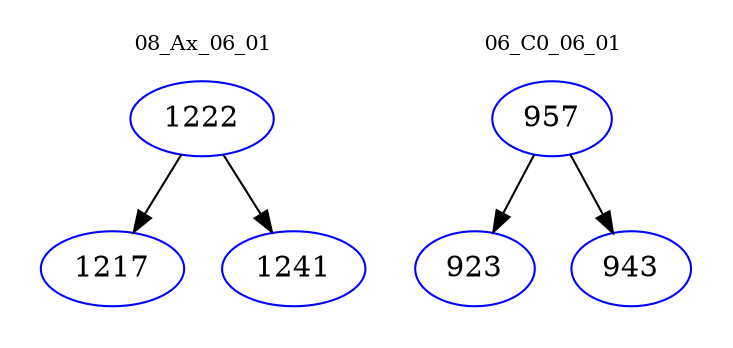 digraph{
subgraph cluster_0 {
color = white
label = "08_Ax_06_01";
fontsize=10;
T0_1222 [label="1222", color="blue"]
T0_1222 -> T0_1217 [color="black"]
T0_1217 [label="1217", color="blue"]
T0_1222 -> T0_1241 [color="black"]
T0_1241 [label="1241", color="blue"]
}
subgraph cluster_1 {
color = white
label = "06_C0_06_01";
fontsize=10;
T1_957 [label="957", color="blue"]
T1_957 -> T1_923 [color="black"]
T1_923 [label="923", color="blue"]
T1_957 -> T1_943 [color="black"]
T1_943 [label="943", color="blue"]
}
}
